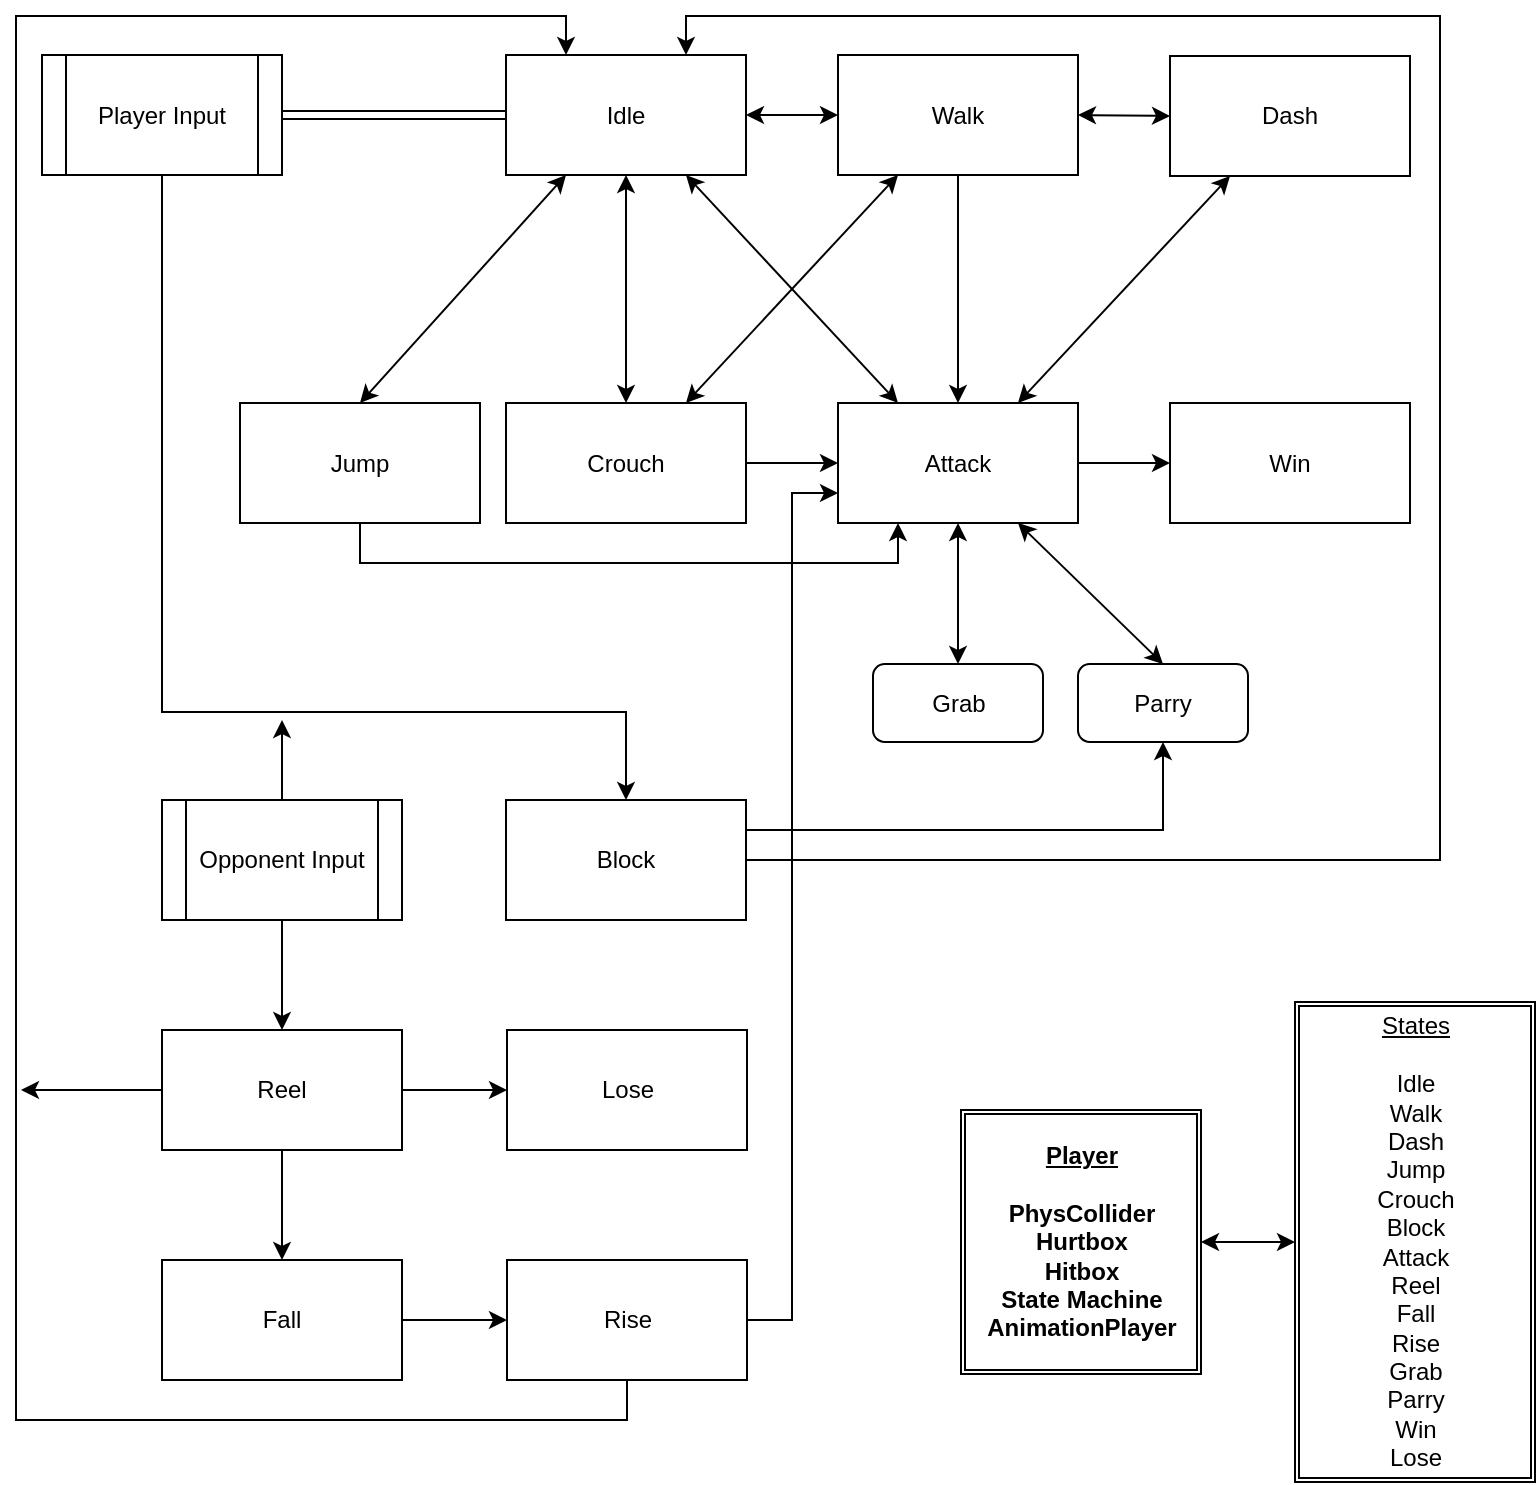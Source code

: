 <mxfile version="10.6.6" type="device"><diagram id="OKPFHrWRaEQNCMCEdwWE" name="Page-1"><mxGraphModel dx="791" dy="841" grid="0" gridSize="10" guides="1" tooltips="1" connect="1" arrows="1" fold="1" page="1" pageScale="1" pageWidth="850" pageHeight="1100" math="0" shadow="0"><root><mxCell id="0"/><mxCell id="1" parent="0"/><mxCell id="q3aMQSsAfp7jHHVGGUZz-2" value="Idle&lt;br&gt;" style="rounded=0;whiteSpace=wrap;html=1;" vertex="1" parent="1"><mxGeometry x="256" y="32.5" width="120" height="60" as="geometry"/></mxCell><mxCell id="q3aMQSsAfp7jHHVGGUZz-6" value="Walk&lt;br&gt;" style="rounded=0;whiteSpace=wrap;html=1;" vertex="1" parent="1"><mxGeometry x="422" y="32.5" width="120" height="60" as="geometry"/></mxCell><mxCell id="q3aMQSsAfp7jHHVGGUZz-11" value="" style="endArrow=classic;startArrow=classic;html=1;entryX=1;entryY=0.5;entryDx=0;entryDy=0;" edge="1" parent="1" source="q3aMQSsAfp7jHHVGGUZz-6" target="q3aMQSsAfp7jHHVGGUZz-2"><mxGeometry width="50" height="50" relative="1" as="geometry"><mxPoint x="237" y="108.5" as="sourcePoint"/><mxPoint x="287" y="58.5" as="targetPoint"/></mxGeometry></mxCell><mxCell id="q3aMQSsAfp7jHHVGGUZz-12" value="Crouch" style="rounded=0;whiteSpace=wrap;html=1;" vertex="1" parent="1"><mxGeometry x="256" y="206.5" width="120" height="60" as="geometry"/></mxCell><mxCell id="q3aMQSsAfp7jHHVGGUZz-67" style="edgeStyle=orthogonalEdgeStyle;rounded=0;orthogonalLoop=1;jettySize=auto;html=1;exitX=0.5;exitY=1;exitDx=0;exitDy=0;entryX=0.25;entryY=1;entryDx=0;entryDy=0;" edge="1" parent="1" source="q3aMQSsAfp7jHHVGGUZz-13" target="q3aMQSsAfp7jHHVGGUZz-14"><mxGeometry relative="1" as="geometry"/></mxCell><mxCell id="q3aMQSsAfp7jHHVGGUZz-13" value="Jump&lt;br&gt;" style="rounded=0;whiteSpace=wrap;html=1;" vertex="1" parent="1"><mxGeometry x="123" y="206.5" width="120" height="60" as="geometry"/></mxCell><mxCell id="q3aMQSsAfp7jHHVGGUZz-14" value="Attack" style="rounded=0;whiteSpace=wrap;html=1;" vertex="1" parent="1"><mxGeometry x="422" y="206.5" width="120" height="60" as="geometry"/></mxCell><mxCell id="q3aMQSsAfp7jHHVGGUZz-53" style="edgeStyle=orthogonalEdgeStyle;rounded=0;orthogonalLoop=1;jettySize=auto;html=1;exitX=1;exitY=0.5;exitDx=0;exitDy=0;entryX=0;entryY=0.5;entryDx=0;entryDy=0;" edge="1" parent="1" source="q3aMQSsAfp7jHHVGGUZz-15" target="q3aMQSsAfp7jHHVGGUZz-52"><mxGeometry relative="1" as="geometry"/></mxCell><mxCell id="q3aMQSsAfp7jHHVGGUZz-55" style="edgeStyle=orthogonalEdgeStyle;rounded=0;orthogonalLoop=1;jettySize=auto;html=1;exitX=0;exitY=0.5;exitDx=0;exitDy=0;" edge="1" parent="1" source="q3aMQSsAfp7jHHVGGUZz-15"><mxGeometry relative="1" as="geometry"><mxPoint x="13.5" y="550" as="targetPoint"/></mxGeometry></mxCell><mxCell id="q3aMQSsAfp7jHHVGGUZz-15" value="Reel" style="rounded=0;whiteSpace=wrap;html=1;" vertex="1" parent="1"><mxGeometry x="84" y="520" width="120" height="60" as="geometry"/></mxCell><mxCell id="q3aMQSsAfp7jHHVGGUZz-50" style="edgeStyle=orthogonalEdgeStyle;rounded=0;orthogonalLoop=1;jettySize=auto;html=1;exitX=1;exitY=0.5;exitDx=0;exitDy=0;entryX=0;entryY=0.5;entryDx=0;entryDy=0;" edge="1" parent="1" source="q3aMQSsAfp7jHHVGGUZz-16" target="q3aMQSsAfp7jHHVGGUZz-49"><mxGeometry relative="1" as="geometry"/></mxCell><mxCell id="q3aMQSsAfp7jHHVGGUZz-16" value="Fall&lt;br&gt;" style="rounded=0;whiteSpace=wrap;html=1;" vertex="1" parent="1"><mxGeometry x="84" y="635" width="120" height="60" as="geometry"/></mxCell><mxCell id="q3aMQSsAfp7jHHVGGUZz-18" value="" style="endArrow=classic;html=1;" edge="1" parent="1" source="q3aMQSsAfp7jHHVGGUZz-15" target="q3aMQSsAfp7jHHVGGUZz-16"><mxGeometry width="50" height="50" relative="1" as="geometry"><mxPoint x="-139.5" y="427" as="sourcePoint"/><mxPoint x="-89.5" y="377" as="targetPoint"/></mxGeometry></mxCell><mxCell id="q3aMQSsAfp7jHHVGGUZz-20" value="" style="endArrow=classic;startArrow=classic;html=1;entryX=0.75;entryY=0;entryDx=0;entryDy=0;exitX=0.25;exitY=1;exitDx=0;exitDy=0;" edge="1" parent="1" source="q3aMQSsAfp7jHHVGGUZz-6" target="q3aMQSsAfp7jHHVGGUZz-12"><mxGeometry width="50" height="50" relative="1" as="geometry"><mxPoint x="340" y="82.5" as="sourcePoint"/><mxPoint x="390" y="32.5" as="targetPoint"/></mxGeometry></mxCell><mxCell id="q3aMQSsAfp7jHHVGGUZz-21" value="" style="endArrow=classic;startArrow=classic;html=1;exitX=0.5;exitY=1;exitDx=0;exitDy=0;entryX=0.5;entryY=0;entryDx=0;entryDy=0;" edge="1" parent="1" source="q3aMQSsAfp7jHHVGGUZz-2" target="q3aMQSsAfp7jHHVGGUZz-12"><mxGeometry width="50" height="50" relative="1" as="geometry"><mxPoint x="233" y="72.5" as="sourcePoint"/><mxPoint x="283" y="22.5" as="targetPoint"/></mxGeometry></mxCell><mxCell id="q3aMQSsAfp7jHHVGGUZz-22" value="" style="endArrow=classic;startArrow=classic;html=1;entryX=0.25;entryY=1;entryDx=0;entryDy=0;exitX=0.5;exitY=0;exitDx=0;exitDy=0;" edge="1" parent="1" source="q3aMQSsAfp7jHHVGGUZz-13" target="q3aMQSsAfp7jHHVGGUZz-2"><mxGeometry width="50" height="50" relative="1" as="geometry"><mxPoint x="294" y="141.5" as="sourcePoint"/><mxPoint x="344" y="91.5" as="targetPoint"/></mxGeometry></mxCell><mxCell id="q3aMQSsAfp7jHHVGGUZz-25" value="" style="endArrow=classic;startArrow=classic;html=1;exitX=0.75;exitY=1;exitDx=0;exitDy=0;entryX=0.25;entryY=0;entryDx=0;entryDy=0;" edge="1" parent="1" source="q3aMQSsAfp7jHHVGGUZz-2" target="q3aMQSsAfp7jHHVGGUZz-14"><mxGeometry width="50" height="50" relative="1" as="geometry"><mxPoint x="263" y="280.5" as="sourcePoint"/><mxPoint x="313" y="230.5" as="targetPoint"/></mxGeometry></mxCell><mxCell id="q3aMQSsAfp7jHHVGGUZz-26" value="" style="endArrow=classic;html=1;exitX=0.5;exitY=1;exitDx=0;exitDy=0;entryX=0.5;entryY=0;entryDx=0;entryDy=0;" edge="1" parent="1" source="q3aMQSsAfp7jHHVGGUZz-6" target="q3aMQSsAfp7jHHVGGUZz-14"><mxGeometry width="50" height="50" relative="1" as="geometry"><mxPoint x="332" y="90.5" as="sourcePoint"/><mxPoint x="382" y="40.5" as="targetPoint"/></mxGeometry></mxCell><mxCell id="q3aMQSsAfp7jHHVGGUZz-27" value="" style="endArrow=classic;html=1;entryX=0;entryY=0.5;entryDx=0;entryDy=0;exitX=1;exitY=0.5;exitDx=0;exitDy=0;" edge="1" parent="1" source="q3aMQSsAfp7jHHVGGUZz-12" target="q3aMQSsAfp7jHHVGGUZz-14"><mxGeometry width="50" height="50" relative="1" as="geometry"><mxPoint x="452" y="121.5" as="sourcePoint"/><mxPoint x="502" y="71.5" as="targetPoint"/></mxGeometry></mxCell><mxCell id="q3aMQSsAfp7jHHVGGUZz-68" style="edgeStyle=orthogonalEdgeStyle;rounded=0;orthogonalLoop=1;jettySize=auto;html=1;exitX=0.5;exitY=1;exitDx=0;exitDy=0;entryX=0.5;entryY=0;entryDx=0;entryDy=0;" edge="1" parent="1" source="q3aMQSsAfp7jHHVGGUZz-29" target="q3aMQSsAfp7jHHVGGUZz-39"><mxGeometry relative="1" as="geometry"><Array as="points"><mxPoint x="84" y="361"/><mxPoint x="316" y="361"/></Array></mxGeometry></mxCell><mxCell id="q3aMQSsAfp7jHHVGGUZz-29" value="Player Input&lt;br&gt;" style="shape=process;whiteSpace=wrap;html=1;backgroundOutline=1;" vertex="1" parent="1"><mxGeometry x="24" y="32.5" width="120" height="60" as="geometry"/></mxCell><mxCell id="q3aMQSsAfp7jHHVGGUZz-31" value="" style="shape=link;html=1;exitX=1;exitY=0.5;exitDx=0;exitDy=0;entryX=0;entryY=0.5;entryDx=0;entryDy=0;" edge="1" parent="1" source="q3aMQSsAfp7jHHVGGUZz-29" target="q3aMQSsAfp7jHHVGGUZz-2"><mxGeometry width="50" height="50" relative="1" as="geometry"><mxPoint x="174" y="105.5" as="sourcePoint"/><mxPoint x="224" y="55.5" as="targetPoint"/></mxGeometry></mxCell><mxCell id="q3aMQSsAfp7jHHVGGUZz-33" value="Grab" style="rounded=1;whiteSpace=wrap;html=1;" vertex="1" parent="1"><mxGeometry x="439.5" y="337" width="85" height="39" as="geometry"/></mxCell><mxCell id="q3aMQSsAfp7jHHVGGUZz-34" value="Parry" style="rounded=1;whiteSpace=wrap;html=1;" vertex="1" parent="1"><mxGeometry x="542" y="337" width="85" height="39" as="geometry"/></mxCell><mxCell id="q3aMQSsAfp7jHHVGGUZz-35" value="" style="endArrow=classic;startArrow=classic;html=1;entryX=0.5;entryY=1;entryDx=0;entryDy=0;exitX=0.5;exitY=0;exitDx=0;exitDy=0;" edge="1" parent="1" source="q3aMQSsAfp7jHHVGGUZz-33" target="q3aMQSsAfp7jHHVGGUZz-14"><mxGeometry width="50" height="50" relative="1" as="geometry"><mxPoint x="478" y="324.5" as="sourcePoint"/><mxPoint x="528" y="274.5" as="targetPoint"/></mxGeometry></mxCell><mxCell id="q3aMQSsAfp7jHHVGGUZz-36" value="" style="endArrow=classic;startArrow=classic;html=1;entryX=0.75;entryY=1;entryDx=0;entryDy=0;exitX=0.5;exitY=0;exitDx=0;exitDy=0;" edge="1" parent="1" source="q3aMQSsAfp7jHHVGGUZz-34" target="q3aMQSsAfp7jHHVGGUZz-14"><mxGeometry width="50" height="50" relative="1" as="geometry"><mxPoint x="530" y="327.5" as="sourcePoint"/><mxPoint x="580" y="277.5" as="targetPoint"/></mxGeometry></mxCell><mxCell id="q3aMQSsAfp7jHHVGGUZz-37" value="" style="endArrow=classic;html=1;exitX=1;exitY=0.5;exitDx=0;exitDy=0;entryX=0;entryY=0.5;entryDx=0;entryDy=0;" edge="1" parent="1" source="q3aMQSsAfp7jHHVGGUZz-14" target="q3aMQSsAfp7jHHVGGUZz-38"><mxGeometry width="50" height="50" relative="1" as="geometry"><mxPoint x="553.5" y="261.5" as="sourcePoint"/><mxPoint x="593.5" y="236.5" as="targetPoint"/></mxGeometry></mxCell><mxCell id="q3aMQSsAfp7jHHVGGUZz-38" value="Win" style="rounded=0;whiteSpace=wrap;html=1;" vertex="1" parent="1"><mxGeometry x="588" y="206.5" width="120" height="60" as="geometry"/></mxCell><mxCell id="q3aMQSsAfp7jHHVGGUZz-47" style="edgeStyle=orthogonalEdgeStyle;rounded=0;orthogonalLoop=1;jettySize=auto;html=1;exitX=1;exitY=0.25;exitDx=0;exitDy=0;entryX=0.5;entryY=1;entryDx=0;entryDy=0;" edge="1" parent="1" source="q3aMQSsAfp7jHHVGGUZz-39" target="q3aMQSsAfp7jHHVGGUZz-34"><mxGeometry relative="1" as="geometry"/></mxCell><mxCell id="q3aMQSsAfp7jHHVGGUZz-61" style="edgeStyle=orthogonalEdgeStyle;rounded=0;orthogonalLoop=1;jettySize=auto;html=1;exitX=1;exitY=0.5;exitDx=0;exitDy=0;entryX=0.75;entryY=0;entryDx=0;entryDy=0;" edge="1" parent="1" source="q3aMQSsAfp7jHHVGGUZz-39" target="q3aMQSsAfp7jHHVGGUZz-2"><mxGeometry relative="1" as="geometry"><Array as="points"><mxPoint x="723" y="435"/><mxPoint x="723" y="13"/><mxPoint x="346" y="13"/></Array></mxGeometry></mxCell><mxCell id="q3aMQSsAfp7jHHVGGUZz-39" value="Block" style="rounded=0;whiteSpace=wrap;html=1;" vertex="1" parent="1"><mxGeometry x="256" y="405" width="120" height="60" as="geometry"/></mxCell><mxCell id="q3aMQSsAfp7jHHVGGUZz-60" style="edgeStyle=orthogonalEdgeStyle;rounded=0;orthogonalLoop=1;jettySize=auto;html=1;exitX=0.5;exitY=0;exitDx=0;exitDy=0;" edge="1" parent="1" source="q3aMQSsAfp7jHHVGGUZz-40"><mxGeometry relative="1" as="geometry"><mxPoint x="144" y="365" as="targetPoint"/></mxGeometry></mxCell><mxCell id="q3aMQSsAfp7jHHVGGUZz-40" value="Opponent Input" style="shape=process;whiteSpace=wrap;html=1;backgroundOutline=1;rounded=0;" vertex="1" parent="1"><mxGeometry x="84" y="405" width="120" height="60" as="geometry"/></mxCell><mxCell id="q3aMQSsAfp7jHHVGGUZz-45" value="" style="endArrow=classic;html=1;exitX=0.5;exitY=1;exitDx=0;exitDy=0;entryX=0.5;entryY=0;entryDx=0;entryDy=0;" edge="1" parent="1" source="q3aMQSsAfp7jHHVGGUZz-40" target="q3aMQSsAfp7jHHVGGUZz-15"><mxGeometry width="50" height="50" relative="1" as="geometry"><mxPoint x="77.5" y="537" as="sourcePoint"/><mxPoint x="127.5" y="487" as="targetPoint"/></mxGeometry></mxCell><mxCell id="q3aMQSsAfp7jHHVGGUZz-62" style="edgeStyle=orthogonalEdgeStyle;rounded=0;orthogonalLoop=1;jettySize=auto;html=1;exitX=0.5;exitY=1;exitDx=0;exitDy=0;entryX=0.25;entryY=0;entryDx=0;entryDy=0;" edge="1" parent="1" source="q3aMQSsAfp7jHHVGGUZz-49" target="q3aMQSsAfp7jHHVGGUZz-2"><mxGeometry relative="1" as="geometry"><Array as="points"><mxPoint x="316" y="695"/><mxPoint x="316" y="715"/><mxPoint x="11" y="715"/><mxPoint x="11" y="13"/><mxPoint x="286" y="13"/></Array></mxGeometry></mxCell><mxCell id="q3aMQSsAfp7jHHVGGUZz-63" style="edgeStyle=orthogonalEdgeStyle;rounded=0;orthogonalLoop=1;jettySize=auto;html=1;entryX=0;entryY=0.75;entryDx=0;entryDy=0;" edge="1" parent="1" target="q3aMQSsAfp7jHHVGGUZz-14"><mxGeometry relative="1" as="geometry"><mxPoint x="377" y="665" as="sourcePoint"/><Array as="points"><mxPoint x="377" y="665"/><mxPoint x="399" y="665"/><mxPoint x="399" y="252"/></Array></mxGeometry></mxCell><mxCell id="q3aMQSsAfp7jHHVGGUZz-49" value="Rise" style="rounded=0;whiteSpace=wrap;html=1;" vertex="1" parent="1"><mxGeometry x="256.5" y="635" width="120" height="60" as="geometry"/></mxCell><mxCell id="q3aMQSsAfp7jHHVGGUZz-52" value="Lose" style="rounded=0;whiteSpace=wrap;html=1;" vertex="1" parent="1"><mxGeometry x="256.5" y="520" width="120" height="60" as="geometry"/></mxCell><mxCell id="q3aMQSsAfp7jHHVGGUZz-57" value="&lt;u&gt;States&lt;/u&gt;&lt;br&gt;&lt;br&gt;Idle&lt;br&gt;Walk&lt;br&gt;Dash&lt;br&gt;Jump&lt;br&gt;Crouch&lt;br&gt;Block&lt;br&gt;Attack&lt;br&gt;Reel&lt;br&gt;Fall&lt;br&gt;Rise&lt;br&gt;Grab&lt;br&gt;Parry&lt;br&gt;Win&lt;br&gt;Lose" style="shape=ext;double=1;rounded=0;whiteSpace=wrap;html=1;" vertex="1" parent="1"><mxGeometry x="650.5" y="506" width="120" height="240" as="geometry"/></mxCell><mxCell id="q3aMQSsAfp7jHHVGGUZz-58" value="&lt;table&gt;&lt;tbody&gt;&lt;tr&gt;&lt;th align=&quot;center&quot;&gt;&lt;u&gt;Player&lt;/u&gt;&lt;br&gt;&lt;br&gt;&lt;span&gt;PhysCollider&lt;br&gt;Hurtbox&lt;br&gt;Hitbox&lt;br&gt;State Machine&lt;br&gt;&lt;/span&gt;&lt;span&gt;AnimationPlayer&lt;/span&gt;&lt;/th&gt;&lt;/tr&gt;&lt;/tbody&gt;&lt;/table&gt;" style="shape=ext;double=1;rounded=0;whiteSpace=wrap;html=1;" vertex="1" parent="1"><mxGeometry x="483.5" y="560" width="120" height="132" as="geometry"/></mxCell><mxCell id="q3aMQSsAfp7jHHVGGUZz-59" value="" style="endArrow=classic;startArrow=classic;html=1;entryX=1;entryY=0.5;entryDx=0;entryDy=0;exitX=0;exitY=0.5;exitDx=0;exitDy=0;" edge="1" parent="1" source="q3aMQSsAfp7jHHVGGUZz-57" target="q3aMQSsAfp7jHHVGGUZz-58"><mxGeometry width="50" height="50" relative="1" as="geometry"><mxPoint x="-48.5" y="835" as="sourcePoint"/><mxPoint x="1.5" y="785" as="targetPoint"/></mxGeometry></mxCell><mxCell id="q3aMQSsAfp7jHHVGGUZz-64" value="Dash" style="rounded=0;whiteSpace=wrap;html=1;" vertex="1" parent="1"><mxGeometry x="588" y="33" width="120" height="60" as="geometry"/></mxCell><mxCell id="q3aMQSsAfp7jHHVGGUZz-65" value="" style="endArrow=classic;startArrow=classic;html=1;exitX=1;exitY=0.5;exitDx=0;exitDy=0;entryX=0;entryY=0.5;entryDx=0;entryDy=0;" edge="1" parent="1" source="q3aMQSsAfp7jHHVGGUZz-6" target="q3aMQSsAfp7jHHVGGUZz-64"><mxGeometry width="50" height="50" relative="1" as="geometry"><mxPoint x="560" y="168" as="sourcePoint"/><mxPoint x="610" y="118" as="targetPoint"/></mxGeometry></mxCell><mxCell id="q3aMQSsAfp7jHHVGGUZz-66" value="" style="endArrow=classic;startArrow=classic;html=1;entryX=0.25;entryY=1;entryDx=0;entryDy=0;exitX=0.75;exitY=0;exitDx=0;exitDy=0;" edge="1" parent="1" source="q3aMQSsAfp7jHHVGGUZz-14" target="q3aMQSsAfp7jHHVGGUZz-64"><mxGeometry width="50" height="50" relative="1" as="geometry"><mxPoint x="545" y="170" as="sourcePoint"/><mxPoint x="595" y="120" as="targetPoint"/></mxGeometry></mxCell></root></mxGraphModel></diagram></mxfile>